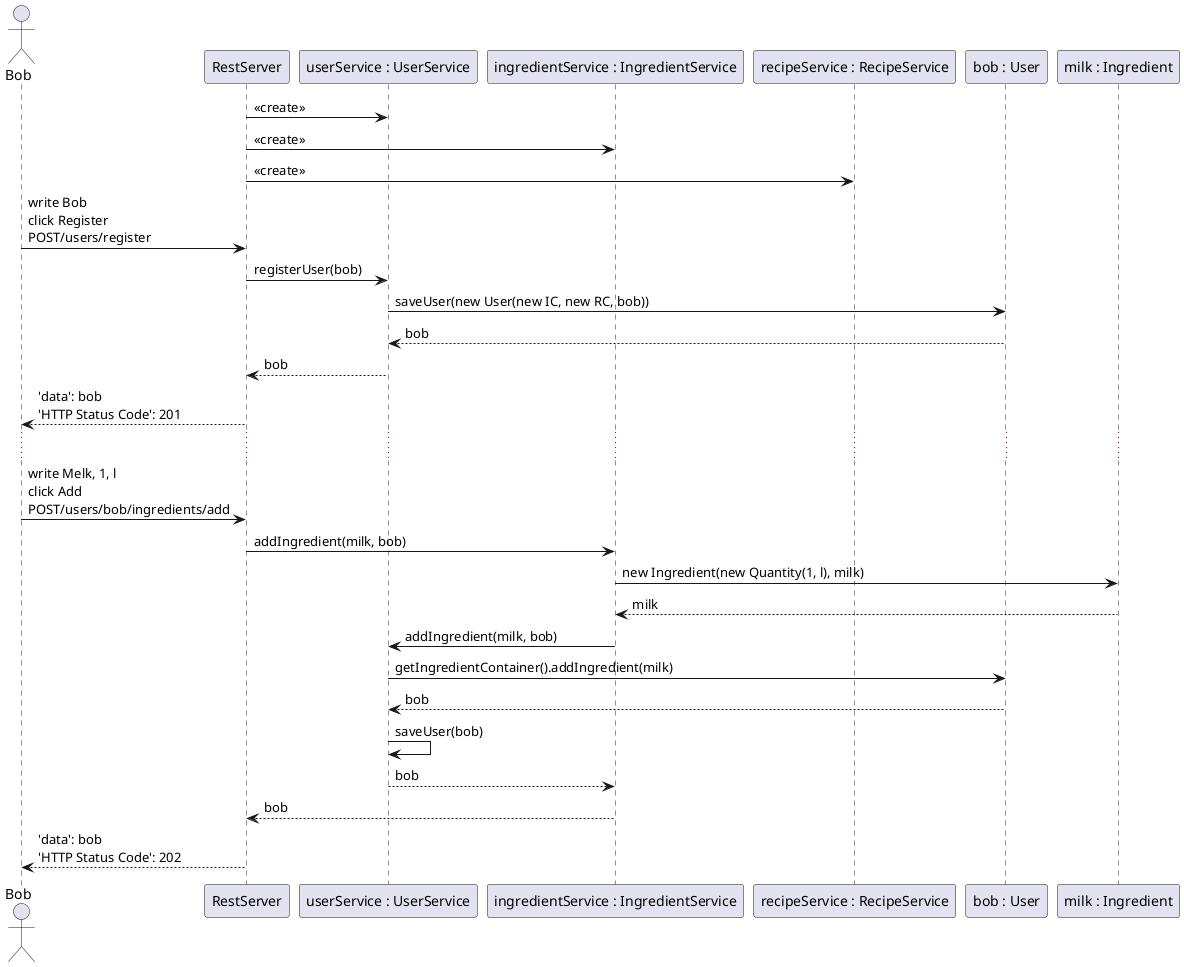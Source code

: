 @startuml sequence_diagram
actor Bob
RestServer -> "userService : UserService": << create >>
RestServer -> "ingredientService : IngredientService": << create >>
RestServer -> "recipeService : RecipeService": << create >>
Bob -> RestServer: write Bob\nclick Register\nPOST/users/register
RestServer -> "userService : UserService": registerUser(bob)
"userService : UserService" -> "bob : User": saveUser(new User(new IC, new RC, bob))
"bob : User" --> "userService : UserService": bob
"userService : UserService" --> RestServer: bob
RestServer --> Bob: 'data': bob\n'HTTP Status Code': 201
...
Bob -> RestServer: write Melk, 1, l\nclick Add\nPOST/users/bob/ingredients/add
RestServer -> "ingredientService : IngredientService": addIngredient(milk, bob)
"ingredientService : IngredientService" -> "milk : Ingredient": new Ingredient(new Quantity(1, l), milk)
"milk : Ingredient" --> "ingredientService : IngredientService": milk
"ingredientService : IngredientService" -> "userService : UserService": addIngredient(milk, bob) 
"userService : UserService" -> "bob : User": getIngredientContainer().addIngredient(milk)
"bob : User" --> "userService : UserService": bob
"userService : UserService" -> "userService : UserService": saveUser(bob)
"ingredientService : IngredientService" <-- "userService : UserService": bob
"ingredientService : IngredientService" --> RestServer: bob
RestServer --> Bob: 'data': bob\n'HTTP Status Code': 202
@enduml